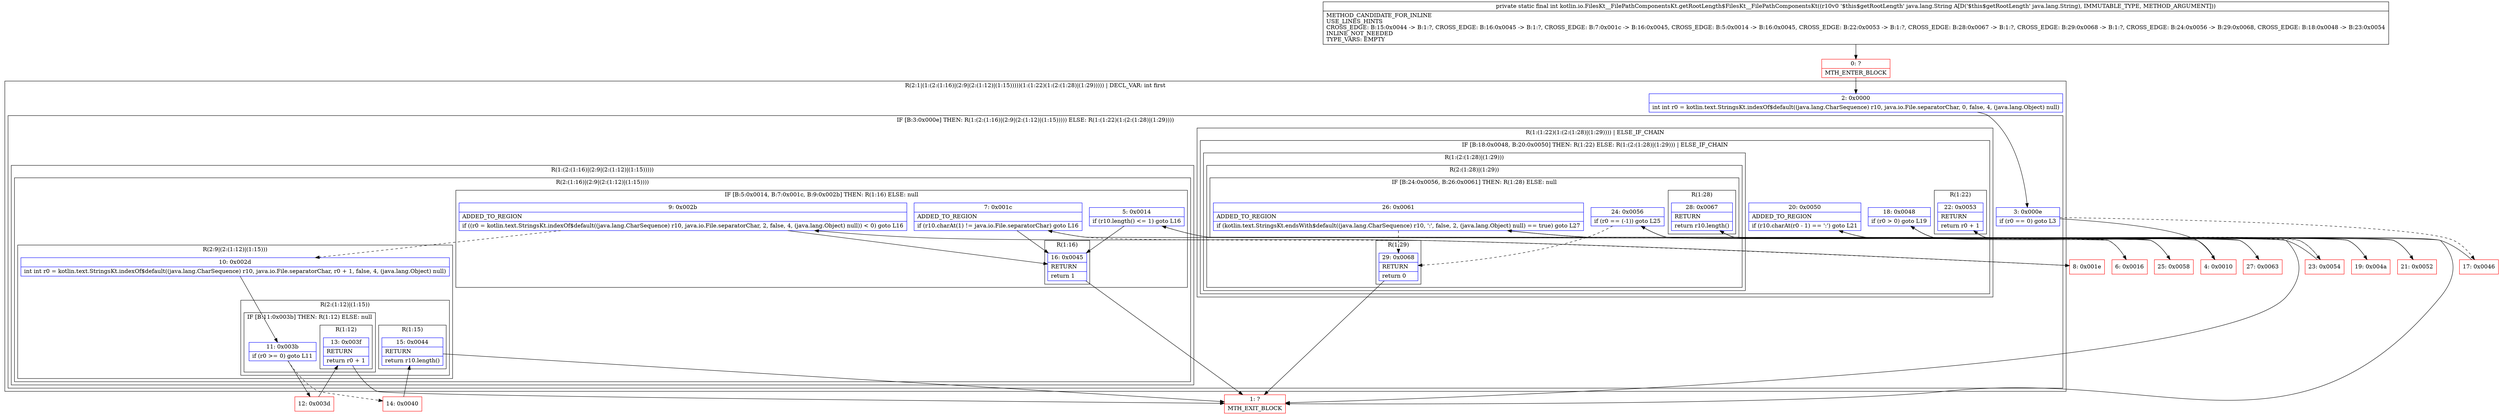 digraph "CFG forkotlin.io.FilesKt__FilePathComponentsKt.getRootLength$FilesKt__FilePathComponentsKt(Ljava\/lang\/String;)I" {
subgraph cluster_Region_462875312 {
label = "R(2:1|(1:(2:(1:16)|(2:9|(2:(1:12)|(1:15)))))(1:(1:22)(1:(2:(1:28)|(1:29))))) | DECL_VAR: int first\l";
node [shape=record,color=blue];
Node_2 [shape=record,label="{2\:\ 0x0000|int int r0 = kotlin.text.StringsKt.indexOf$default((java.lang.CharSequence) r10, java.io.File.separatorChar, 0, false, 4, (java.lang.Object) null)\l}"];
subgraph cluster_IfRegion_1629103633 {
label = "IF [B:3:0x000e] THEN: R(1:(2:(1:16)|(2:9|(2:(1:12)|(1:15))))) ELSE: R(1:(1:22)(1:(2:(1:28)|(1:29))))";
node [shape=record,color=blue];
Node_3 [shape=record,label="{3\:\ 0x000e|if (r0 == 0) goto L3\l}"];
subgraph cluster_Region_981149348 {
label = "R(1:(2:(1:16)|(2:9|(2:(1:12)|(1:15)))))";
node [shape=record,color=blue];
subgraph cluster_Region_912850780 {
label = "R(2:(1:16)|(2:9|(2:(1:12)|(1:15))))";
node [shape=record,color=blue];
subgraph cluster_IfRegion_1423655718 {
label = "IF [B:5:0x0014, B:7:0x001c, B:9:0x002b] THEN: R(1:16) ELSE: null";
node [shape=record,color=blue];
Node_5 [shape=record,label="{5\:\ 0x0014|if (r10.length() \<= 1) goto L16\l}"];
Node_7 [shape=record,label="{7\:\ 0x001c|ADDED_TO_REGION\l|if (r10.charAt(1) != java.io.File.separatorChar) goto L16\l}"];
Node_9 [shape=record,label="{9\:\ 0x002b|ADDED_TO_REGION\l|if ((r0 = kotlin.text.StringsKt.indexOf$default((java.lang.CharSequence) r10, java.io.File.separatorChar, 2, false, 4, (java.lang.Object) null)) \< 0) goto L16\l}"];
subgraph cluster_Region_1203424283 {
label = "R(1:16)";
node [shape=record,color=blue];
Node_16 [shape=record,label="{16\:\ 0x0045|RETURN\l|return 1\l}"];
}
}
subgraph cluster_Region_623953965 {
label = "R(2:9|(2:(1:12)|(1:15)))";
node [shape=record,color=blue];
Node_10 [shape=record,label="{10\:\ 0x002d|int int r0 = kotlin.text.StringsKt.indexOf$default((java.lang.CharSequence) r10, java.io.File.separatorChar, r0 + 1, false, 4, (java.lang.Object) null)\l}"];
subgraph cluster_Region_613911630 {
label = "R(2:(1:12)|(1:15))";
node [shape=record,color=blue];
subgraph cluster_IfRegion_907869295 {
label = "IF [B:11:0x003b] THEN: R(1:12) ELSE: null";
node [shape=record,color=blue];
Node_11 [shape=record,label="{11\:\ 0x003b|if (r0 \>= 0) goto L11\l}"];
subgraph cluster_Region_541684145 {
label = "R(1:12)";
node [shape=record,color=blue];
Node_13 [shape=record,label="{13\:\ 0x003f|RETURN\l|return r0 + 1\l}"];
}
}
subgraph cluster_Region_1433666975 {
label = "R(1:15)";
node [shape=record,color=blue];
Node_15 [shape=record,label="{15\:\ 0x0044|RETURN\l|return r10.length()\l}"];
}
}
}
}
}
subgraph cluster_Region_1538834020 {
label = "R(1:(1:22)(1:(2:(1:28)|(1:29)))) | ELSE_IF_CHAIN\l";
node [shape=record,color=blue];
subgraph cluster_IfRegion_889509739 {
label = "IF [B:18:0x0048, B:20:0x0050] THEN: R(1:22) ELSE: R(1:(2:(1:28)|(1:29))) | ELSE_IF_CHAIN\l";
node [shape=record,color=blue];
Node_18 [shape=record,label="{18\:\ 0x0048|if (r0 \> 0) goto L19\l}"];
Node_20 [shape=record,label="{20\:\ 0x0050|ADDED_TO_REGION\l|if (r10.charAt(r0 \- 1) == ':') goto L21\l}"];
subgraph cluster_Region_969273541 {
label = "R(1:22)";
node [shape=record,color=blue];
Node_22 [shape=record,label="{22\:\ 0x0053|RETURN\l|return r0 + 1\l}"];
}
subgraph cluster_Region_1257470748 {
label = "R(1:(2:(1:28)|(1:29)))";
node [shape=record,color=blue];
subgraph cluster_Region_1386114032 {
label = "R(2:(1:28)|(1:29))";
node [shape=record,color=blue];
subgraph cluster_IfRegion_363486759 {
label = "IF [B:24:0x0056, B:26:0x0061] THEN: R(1:28) ELSE: null";
node [shape=record,color=blue];
Node_24 [shape=record,label="{24\:\ 0x0056|if (r0 == (\-1)) goto L25\l}"];
Node_26 [shape=record,label="{26\:\ 0x0061|ADDED_TO_REGION\l|if (kotlin.text.StringsKt.endsWith$default((java.lang.CharSequence) r10, ':', false, 2, (java.lang.Object) null) == true) goto L27\l}"];
subgraph cluster_Region_657704129 {
label = "R(1:28)";
node [shape=record,color=blue];
Node_28 [shape=record,label="{28\:\ 0x0067|RETURN\l|return r10.length()\l}"];
}
}
subgraph cluster_Region_971376093 {
label = "R(1:29)";
node [shape=record,color=blue];
Node_29 [shape=record,label="{29\:\ 0x0068|RETURN\l|return 0\l}"];
}
}
}
}
}
}
}
Node_0 [shape=record,color=red,label="{0\:\ ?|MTH_ENTER_BLOCK\l}"];
Node_4 [shape=record,color=red,label="{4\:\ 0x0010}"];
Node_6 [shape=record,color=red,label="{6\:\ 0x0016}"];
Node_8 [shape=record,color=red,label="{8\:\ 0x001e}"];
Node_12 [shape=record,color=red,label="{12\:\ 0x003d}"];
Node_1 [shape=record,color=red,label="{1\:\ ?|MTH_EXIT_BLOCK\l}"];
Node_14 [shape=record,color=red,label="{14\:\ 0x0040}"];
Node_17 [shape=record,color=red,label="{17\:\ 0x0046}"];
Node_19 [shape=record,color=red,label="{19\:\ 0x004a}"];
Node_21 [shape=record,color=red,label="{21\:\ 0x0052}"];
Node_23 [shape=record,color=red,label="{23\:\ 0x0054}"];
Node_25 [shape=record,color=red,label="{25\:\ 0x0058}"];
Node_27 [shape=record,color=red,label="{27\:\ 0x0063}"];
MethodNode[shape=record,label="{private static final int kotlin.io.FilesKt__FilePathComponentsKt.getRootLength$FilesKt__FilePathComponentsKt((r10v0 '$this$getRootLength' java.lang.String A[D('$this$getRootLength' java.lang.String), IMMUTABLE_TYPE, METHOD_ARGUMENT]))  | METHOD_CANDIDATE_FOR_INLINE\lUSE_LINES_HINTS\lCROSS_EDGE: B:15:0x0044 \-\> B:1:?, CROSS_EDGE: B:16:0x0045 \-\> B:1:?, CROSS_EDGE: B:7:0x001c \-\> B:16:0x0045, CROSS_EDGE: B:5:0x0014 \-\> B:16:0x0045, CROSS_EDGE: B:22:0x0053 \-\> B:1:?, CROSS_EDGE: B:28:0x0067 \-\> B:1:?, CROSS_EDGE: B:29:0x0068 \-\> B:1:?, CROSS_EDGE: B:24:0x0056 \-\> B:29:0x0068, CROSS_EDGE: B:18:0x0048 \-\> B:23:0x0054\lINLINE_NOT_NEEDED\lTYPE_VARS: EMPTY\l}"];
MethodNode -> Node_0;Node_2 -> Node_3;
Node_3 -> Node_4;
Node_3 -> Node_17[style=dashed];
Node_5 -> Node_6[style=dashed];
Node_5 -> Node_16;
Node_7 -> Node_8[style=dashed];
Node_7 -> Node_16;
Node_9 -> Node_10[style=dashed];
Node_9 -> Node_16;
Node_16 -> Node_1;
Node_10 -> Node_11;
Node_11 -> Node_12;
Node_11 -> Node_14[style=dashed];
Node_13 -> Node_1;
Node_15 -> Node_1;
Node_18 -> Node_19;
Node_18 -> Node_23[style=dashed];
Node_20 -> Node_21;
Node_20 -> Node_23[style=dashed];
Node_22 -> Node_1;
Node_24 -> Node_25;
Node_24 -> Node_29[style=dashed];
Node_26 -> Node_27;
Node_26 -> Node_29[style=dashed];
Node_28 -> Node_1;
Node_29 -> Node_1;
Node_0 -> Node_2;
Node_4 -> Node_5;
Node_6 -> Node_7;
Node_8 -> Node_9;
Node_12 -> Node_13;
Node_14 -> Node_15;
Node_17 -> Node_18;
Node_19 -> Node_20;
Node_21 -> Node_22;
Node_23 -> Node_24;
Node_25 -> Node_26;
Node_27 -> Node_28;
}

